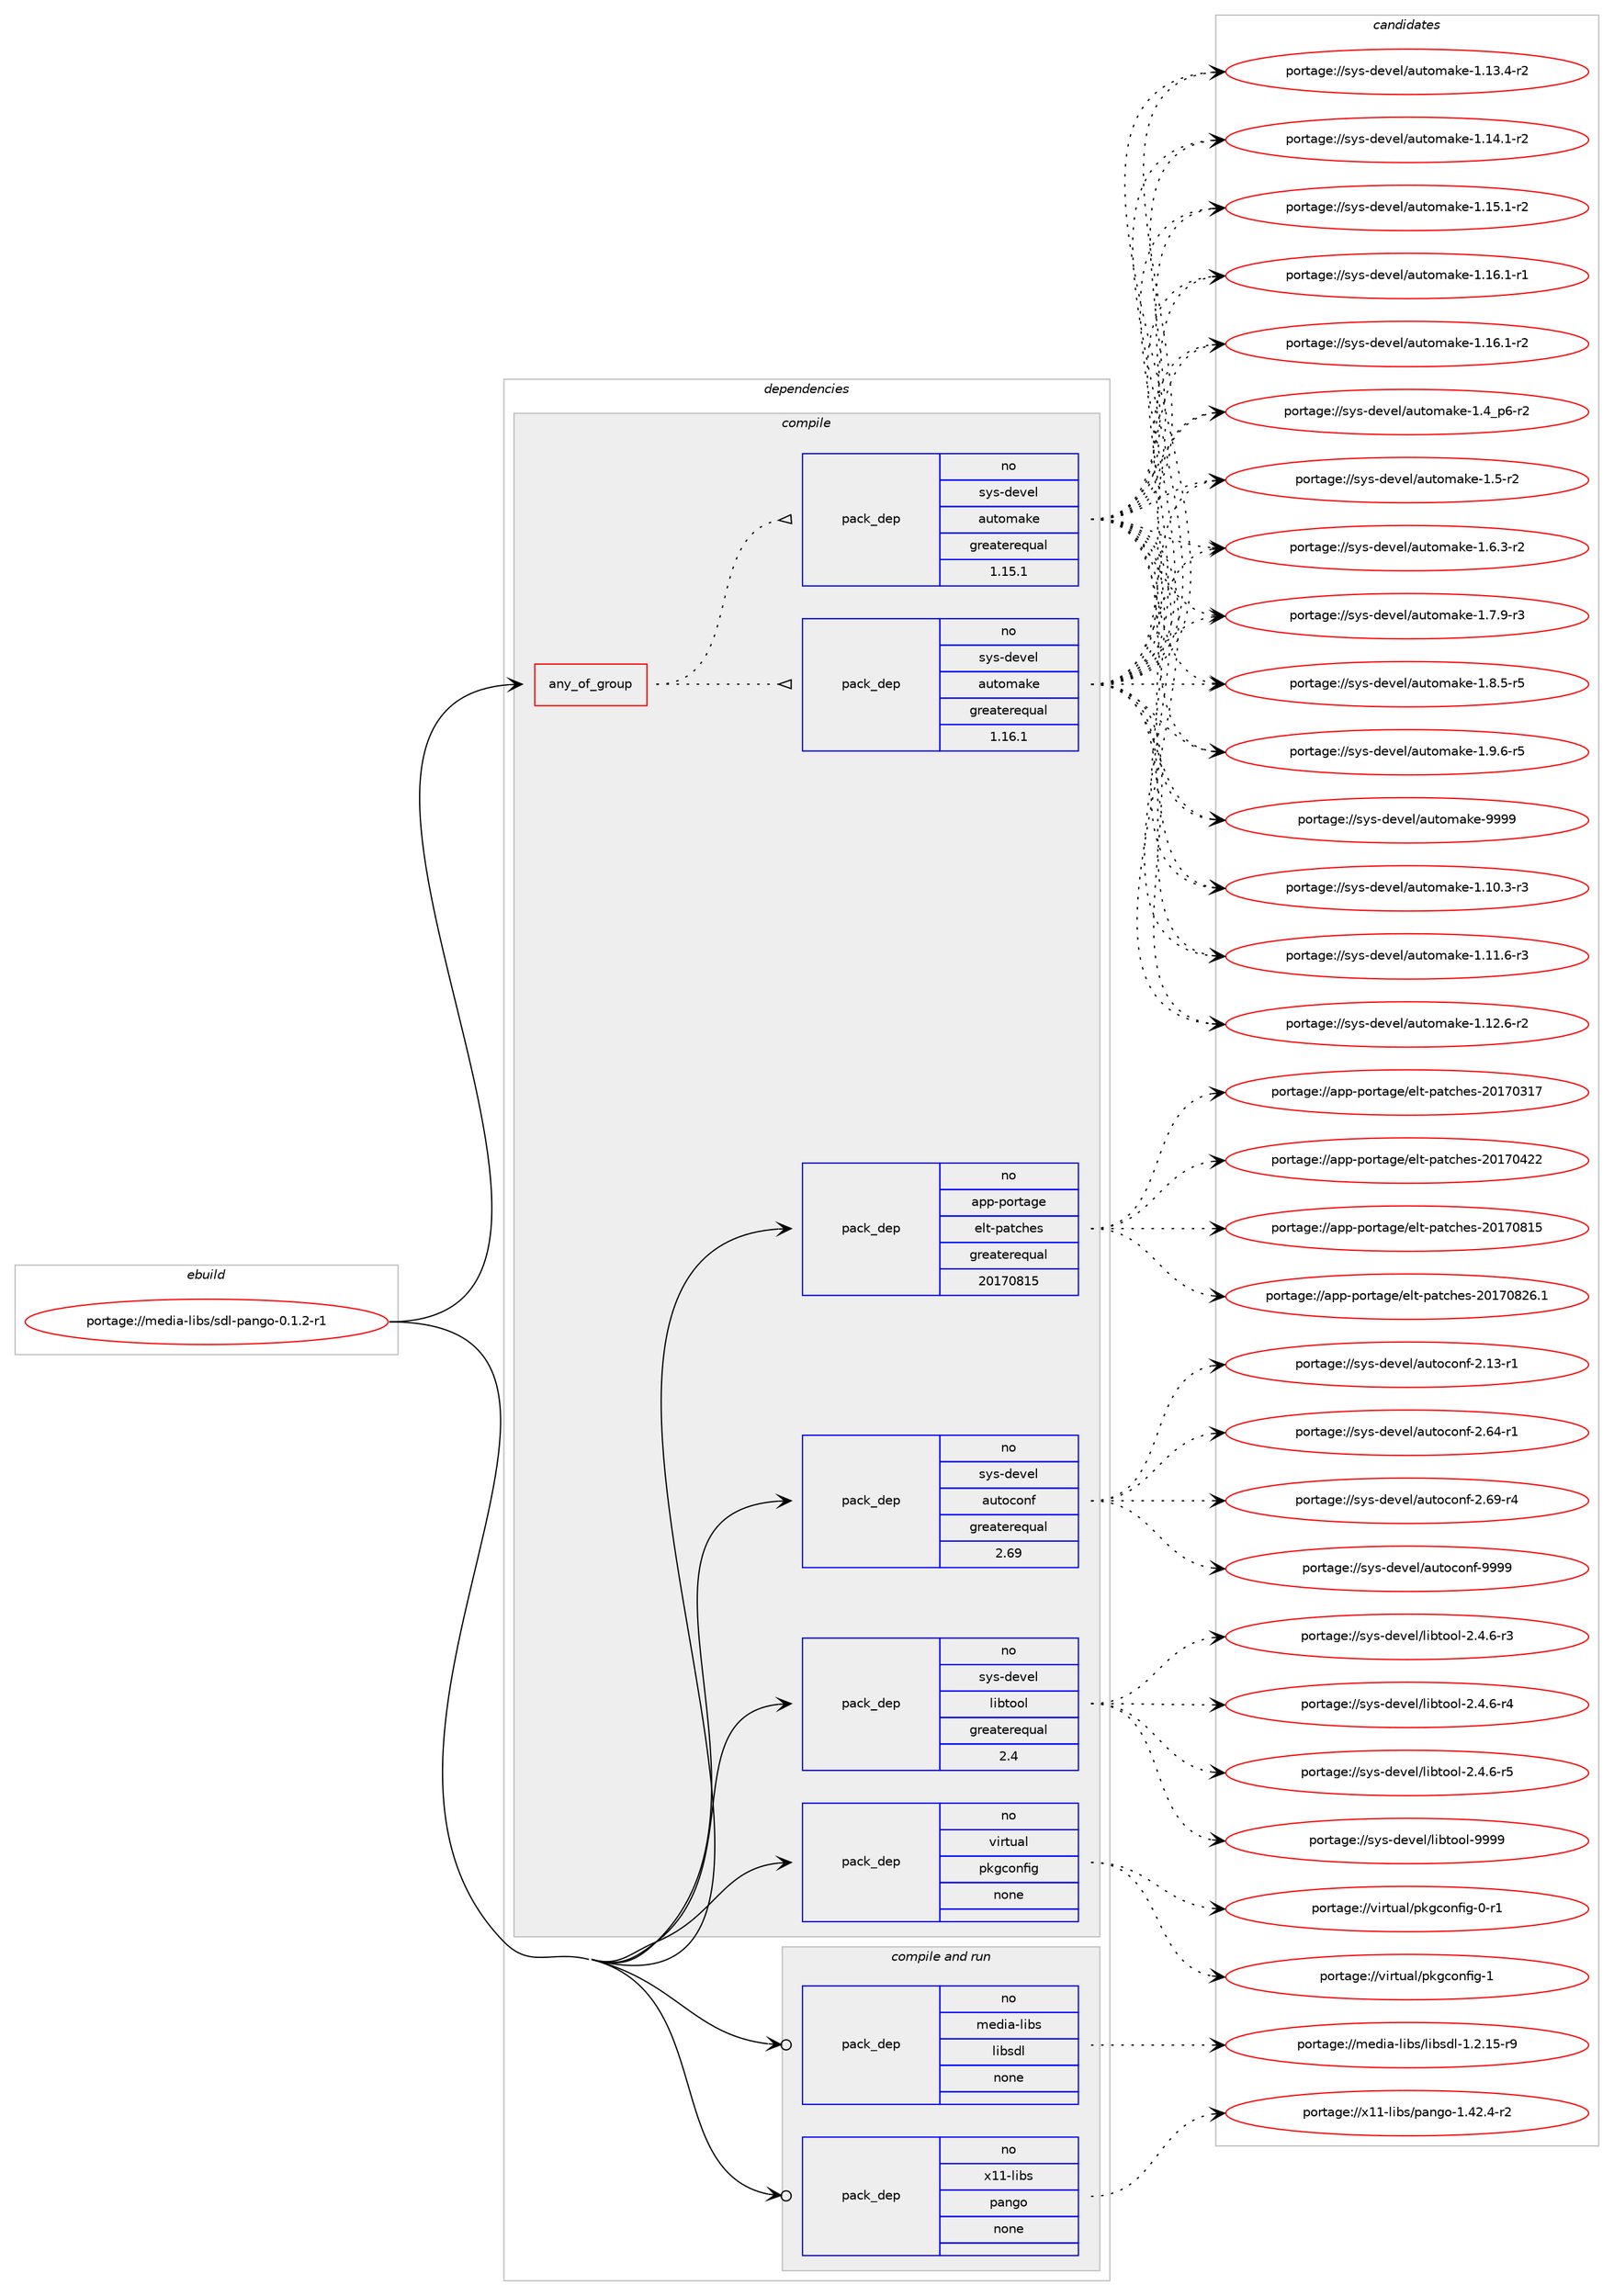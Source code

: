 digraph prolog {

# *************
# Graph options
# *************

newrank=true;
concentrate=true;
compound=true;
graph [rankdir=LR,fontname=Helvetica,fontsize=10,ranksep=1.5];#, ranksep=2.5, nodesep=0.2];
edge  [arrowhead=vee];
node  [fontname=Helvetica,fontsize=10];

# **********
# The ebuild
# **********

subgraph cluster_leftcol {
color=gray;
rank=same;
label=<<i>ebuild</i>>;
id [label="portage://media-libs/sdl-pango-0.1.2-r1", color=red, width=4, href="../media-libs/sdl-pango-0.1.2-r1.svg"];
}

# ****************
# The dependencies
# ****************

subgraph cluster_midcol {
color=gray;
label=<<i>dependencies</i>>;
subgraph cluster_compile {
fillcolor="#eeeeee";
style=filled;
label=<<i>compile</i>>;
subgraph any5197 {
dependency324606 [label=<<TABLE BORDER="0" CELLBORDER="1" CELLSPACING="0" CELLPADDING="4"><TR><TD CELLPADDING="10">any_of_group</TD></TR></TABLE>>, shape=none, color=red];subgraph pack238089 {
dependency324607 [label=<<TABLE BORDER="0" CELLBORDER="1" CELLSPACING="0" CELLPADDING="4" WIDTH="220"><TR><TD ROWSPAN="6" CELLPADDING="30">pack_dep</TD></TR><TR><TD WIDTH="110">no</TD></TR><TR><TD>sys-devel</TD></TR><TR><TD>automake</TD></TR><TR><TD>greaterequal</TD></TR><TR><TD>1.16.1</TD></TR></TABLE>>, shape=none, color=blue];
}
dependency324606:e -> dependency324607:w [weight=20,style="dotted",arrowhead="oinv"];
subgraph pack238090 {
dependency324608 [label=<<TABLE BORDER="0" CELLBORDER="1" CELLSPACING="0" CELLPADDING="4" WIDTH="220"><TR><TD ROWSPAN="6" CELLPADDING="30">pack_dep</TD></TR><TR><TD WIDTH="110">no</TD></TR><TR><TD>sys-devel</TD></TR><TR><TD>automake</TD></TR><TR><TD>greaterequal</TD></TR><TR><TD>1.15.1</TD></TR></TABLE>>, shape=none, color=blue];
}
dependency324606:e -> dependency324608:w [weight=20,style="dotted",arrowhead="oinv"];
}
id:e -> dependency324606:w [weight=20,style="solid",arrowhead="vee"];
subgraph pack238091 {
dependency324609 [label=<<TABLE BORDER="0" CELLBORDER="1" CELLSPACING="0" CELLPADDING="4" WIDTH="220"><TR><TD ROWSPAN="6" CELLPADDING="30">pack_dep</TD></TR><TR><TD WIDTH="110">no</TD></TR><TR><TD>app-portage</TD></TR><TR><TD>elt-patches</TD></TR><TR><TD>greaterequal</TD></TR><TR><TD>20170815</TD></TR></TABLE>>, shape=none, color=blue];
}
id:e -> dependency324609:w [weight=20,style="solid",arrowhead="vee"];
subgraph pack238092 {
dependency324610 [label=<<TABLE BORDER="0" CELLBORDER="1" CELLSPACING="0" CELLPADDING="4" WIDTH="220"><TR><TD ROWSPAN="6" CELLPADDING="30">pack_dep</TD></TR><TR><TD WIDTH="110">no</TD></TR><TR><TD>sys-devel</TD></TR><TR><TD>autoconf</TD></TR><TR><TD>greaterequal</TD></TR><TR><TD>2.69</TD></TR></TABLE>>, shape=none, color=blue];
}
id:e -> dependency324610:w [weight=20,style="solid",arrowhead="vee"];
subgraph pack238093 {
dependency324611 [label=<<TABLE BORDER="0" CELLBORDER="1" CELLSPACING="0" CELLPADDING="4" WIDTH="220"><TR><TD ROWSPAN="6" CELLPADDING="30">pack_dep</TD></TR><TR><TD WIDTH="110">no</TD></TR><TR><TD>sys-devel</TD></TR><TR><TD>libtool</TD></TR><TR><TD>greaterequal</TD></TR><TR><TD>2.4</TD></TR></TABLE>>, shape=none, color=blue];
}
id:e -> dependency324611:w [weight=20,style="solid",arrowhead="vee"];
subgraph pack238094 {
dependency324612 [label=<<TABLE BORDER="0" CELLBORDER="1" CELLSPACING="0" CELLPADDING="4" WIDTH="220"><TR><TD ROWSPAN="6" CELLPADDING="30">pack_dep</TD></TR><TR><TD WIDTH="110">no</TD></TR><TR><TD>virtual</TD></TR><TR><TD>pkgconfig</TD></TR><TR><TD>none</TD></TR><TR><TD></TD></TR></TABLE>>, shape=none, color=blue];
}
id:e -> dependency324612:w [weight=20,style="solid",arrowhead="vee"];
}
subgraph cluster_compileandrun {
fillcolor="#eeeeee";
style=filled;
label=<<i>compile and run</i>>;
subgraph pack238095 {
dependency324613 [label=<<TABLE BORDER="0" CELLBORDER="1" CELLSPACING="0" CELLPADDING="4" WIDTH="220"><TR><TD ROWSPAN="6" CELLPADDING="30">pack_dep</TD></TR><TR><TD WIDTH="110">no</TD></TR><TR><TD>media-libs</TD></TR><TR><TD>libsdl</TD></TR><TR><TD>none</TD></TR><TR><TD></TD></TR></TABLE>>, shape=none, color=blue];
}
id:e -> dependency324613:w [weight=20,style="solid",arrowhead="odotvee"];
subgraph pack238096 {
dependency324614 [label=<<TABLE BORDER="0" CELLBORDER="1" CELLSPACING="0" CELLPADDING="4" WIDTH="220"><TR><TD ROWSPAN="6" CELLPADDING="30">pack_dep</TD></TR><TR><TD WIDTH="110">no</TD></TR><TR><TD>x11-libs</TD></TR><TR><TD>pango</TD></TR><TR><TD>none</TD></TR><TR><TD></TD></TR></TABLE>>, shape=none, color=blue];
}
id:e -> dependency324614:w [weight=20,style="solid",arrowhead="odotvee"];
}
subgraph cluster_run {
fillcolor="#eeeeee";
style=filled;
label=<<i>run</i>>;
}
}

# **************
# The candidates
# **************

subgraph cluster_choices {
rank=same;
color=gray;
label=<<i>candidates</i>>;

subgraph choice238089 {
color=black;
nodesep=1;
choiceportage11512111545100101118101108479711711611110997107101454946494846514511451 [label="portage://sys-devel/automake-1.10.3-r3", color=red, width=4,href="../sys-devel/automake-1.10.3-r3.svg"];
choiceportage11512111545100101118101108479711711611110997107101454946494946544511451 [label="portage://sys-devel/automake-1.11.6-r3", color=red, width=4,href="../sys-devel/automake-1.11.6-r3.svg"];
choiceportage11512111545100101118101108479711711611110997107101454946495046544511450 [label="portage://sys-devel/automake-1.12.6-r2", color=red, width=4,href="../sys-devel/automake-1.12.6-r2.svg"];
choiceportage11512111545100101118101108479711711611110997107101454946495146524511450 [label="portage://sys-devel/automake-1.13.4-r2", color=red, width=4,href="../sys-devel/automake-1.13.4-r2.svg"];
choiceportage11512111545100101118101108479711711611110997107101454946495246494511450 [label="portage://sys-devel/automake-1.14.1-r2", color=red, width=4,href="../sys-devel/automake-1.14.1-r2.svg"];
choiceportage11512111545100101118101108479711711611110997107101454946495346494511450 [label="portage://sys-devel/automake-1.15.1-r2", color=red, width=4,href="../sys-devel/automake-1.15.1-r2.svg"];
choiceportage11512111545100101118101108479711711611110997107101454946495446494511449 [label="portage://sys-devel/automake-1.16.1-r1", color=red, width=4,href="../sys-devel/automake-1.16.1-r1.svg"];
choiceportage11512111545100101118101108479711711611110997107101454946495446494511450 [label="portage://sys-devel/automake-1.16.1-r2", color=red, width=4,href="../sys-devel/automake-1.16.1-r2.svg"];
choiceportage115121115451001011181011084797117116111109971071014549465295112544511450 [label="portage://sys-devel/automake-1.4_p6-r2", color=red, width=4,href="../sys-devel/automake-1.4_p6-r2.svg"];
choiceportage11512111545100101118101108479711711611110997107101454946534511450 [label="portage://sys-devel/automake-1.5-r2", color=red, width=4,href="../sys-devel/automake-1.5-r2.svg"];
choiceportage115121115451001011181011084797117116111109971071014549465446514511450 [label="portage://sys-devel/automake-1.6.3-r2", color=red, width=4,href="../sys-devel/automake-1.6.3-r2.svg"];
choiceportage115121115451001011181011084797117116111109971071014549465546574511451 [label="portage://sys-devel/automake-1.7.9-r3", color=red, width=4,href="../sys-devel/automake-1.7.9-r3.svg"];
choiceportage115121115451001011181011084797117116111109971071014549465646534511453 [label="portage://sys-devel/automake-1.8.5-r5", color=red, width=4,href="../sys-devel/automake-1.8.5-r5.svg"];
choiceportage115121115451001011181011084797117116111109971071014549465746544511453 [label="portage://sys-devel/automake-1.9.6-r5", color=red, width=4,href="../sys-devel/automake-1.9.6-r5.svg"];
choiceportage115121115451001011181011084797117116111109971071014557575757 [label="portage://sys-devel/automake-9999", color=red, width=4,href="../sys-devel/automake-9999.svg"];
dependency324607:e -> choiceportage11512111545100101118101108479711711611110997107101454946494846514511451:w [style=dotted,weight="100"];
dependency324607:e -> choiceportage11512111545100101118101108479711711611110997107101454946494946544511451:w [style=dotted,weight="100"];
dependency324607:e -> choiceportage11512111545100101118101108479711711611110997107101454946495046544511450:w [style=dotted,weight="100"];
dependency324607:e -> choiceportage11512111545100101118101108479711711611110997107101454946495146524511450:w [style=dotted,weight="100"];
dependency324607:e -> choiceportage11512111545100101118101108479711711611110997107101454946495246494511450:w [style=dotted,weight="100"];
dependency324607:e -> choiceportage11512111545100101118101108479711711611110997107101454946495346494511450:w [style=dotted,weight="100"];
dependency324607:e -> choiceportage11512111545100101118101108479711711611110997107101454946495446494511449:w [style=dotted,weight="100"];
dependency324607:e -> choiceportage11512111545100101118101108479711711611110997107101454946495446494511450:w [style=dotted,weight="100"];
dependency324607:e -> choiceportage115121115451001011181011084797117116111109971071014549465295112544511450:w [style=dotted,weight="100"];
dependency324607:e -> choiceportage11512111545100101118101108479711711611110997107101454946534511450:w [style=dotted,weight="100"];
dependency324607:e -> choiceportage115121115451001011181011084797117116111109971071014549465446514511450:w [style=dotted,weight="100"];
dependency324607:e -> choiceportage115121115451001011181011084797117116111109971071014549465546574511451:w [style=dotted,weight="100"];
dependency324607:e -> choiceportage115121115451001011181011084797117116111109971071014549465646534511453:w [style=dotted,weight="100"];
dependency324607:e -> choiceportage115121115451001011181011084797117116111109971071014549465746544511453:w [style=dotted,weight="100"];
dependency324607:e -> choiceportage115121115451001011181011084797117116111109971071014557575757:w [style=dotted,weight="100"];
}
subgraph choice238090 {
color=black;
nodesep=1;
choiceportage11512111545100101118101108479711711611110997107101454946494846514511451 [label="portage://sys-devel/automake-1.10.3-r3", color=red, width=4,href="../sys-devel/automake-1.10.3-r3.svg"];
choiceportage11512111545100101118101108479711711611110997107101454946494946544511451 [label="portage://sys-devel/automake-1.11.6-r3", color=red, width=4,href="../sys-devel/automake-1.11.6-r3.svg"];
choiceportage11512111545100101118101108479711711611110997107101454946495046544511450 [label="portage://sys-devel/automake-1.12.6-r2", color=red, width=4,href="../sys-devel/automake-1.12.6-r2.svg"];
choiceportage11512111545100101118101108479711711611110997107101454946495146524511450 [label="portage://sys-devel/automake-1.13.4-r2", color=red, width=4,href="../sys-devel/automake-1.13.4-r2.svg"];
choiceportage11512111545100101118101108479711711611110997107101454946495246494511450 [label="portage://sys-devel/automake-1.14.1-r2", color=red, width=4,href="../sys-devel/automake-1.14.1-r2.svg"];
choiceportage11512111545100101118101108479711711611110997107101454946495346494511450 [label="portage://sys-devel/automake-1.15.1-r2", color=red, width=4,href="../sys-devel/automake-1.15.1-r2.svg"];
choiceportage11512111545100101118101108479711711611110997107101454946495446494511449 [label="portage://sys-devel/automake-1.16.1-r1", color=red, width=4,href="../sys-devel/automake-1.16.1-r1.svg"];
choiceportage11512111545100101118101108479711711611110997107101454946495446494511450 [label="portage://sys-devel/automake-1.16.1-r2", color=red, width=4,href="../sys-devel/automake-1.16.1-r2.svg"];
choiceportage115121115451001011181011084797117116111109971071014549465295112544511450 [label="portage://sys-devel/automake-1.4_p6-r2", color=red, width=4,href="../sys-devel/automake-1.4_p6-r2.svg"];
choiceportage11512111545100101118101108479711711611110997107101454946534511450 [label="portage://sys-devel/automake-1.5-r2", color=red, width=4,href="../sys-devel/automake-1.5-r2.svg"];
choiceportage115121115451001011181011084797117116111109971071014549465446514511450 [label="portage://sys-devel/automake-1.6.3-r2", color=red, width=4,href="../sys-devel/automake-1.6.3-r2.svg"];
choiceportage115121115451001011181011084797117116111109971071014549465546574511451 [label="portage://sys-devel/automake-1.7.9-r3", color=red, width=4,href="../sys-devel/automake-1.7.9-r3.svg"];
choiceportage115121115451001011181011084797117116111109971071014549465646534511453 [label="portage://sys-devel/automake-1.8.5-r5", color=red, width=4,href="../sys-devel/automake-1.8.5-r5.svg"];
choiceportage115121115451001011181011084797117116111109971071014549465746544511453 [label="portage://sys-devel/automake-1.9.6-r5", color=red, width=4,href="../sys-devel/automake-1.9.6-r5.svg"];
choiceportage115121115451001011181011084797117116111109971071014557575757 [label="portage://sys-devel/automake-9999", color=red, width=4,href="../sys-devel/automake-9999.svg"];
dependency324608:e -> choiceportage11512111545100101118101108479711711611110997107101454946494846514511451:w [style=dotted,weight="100"];
dependency324608:e -> choiceportage11512111545100101118101108479711711611110997107101454946494946544511451:w [style=dotted,weight="100"];
dependency324608:e -> choiceportage11512111545100101118101108479711711611110997107101454946495046544511450:w [style=dotted,weight="100"];
dependency324608:e -> choiceportage11512111545100101118101108479711711611110997107101454946495146524511450:w [style=dotted,weight="100"];
dependency324608:e -> choiceportage11512111545100101118101108479711711611110997107101454946495246494511450:w [style=dotted,weight="100"];
dependency324608:e -> choiceportage11512111545100101118101108479711711611110997107101454946495346494511450:w [style=dotted,weight="100"];
dependency324608:e -> choiceportage11512111545100101118101108479711711611110997107101454946495446494511449:w [style=dotted,weight="100"];
dependency324608:e -> choiceportage11512111545100101118101108479711711611110997107101454946495446494511450:w [style=dotted,weight="100"];
dependency324608:e -> choiceportage115121115451001011181011084797117116111109971071014549465295112544511450:w [style=dotted,weight="100"];
dependency324608:e -> choiceportage11512111545100101118101108479711711611110997107101454946534511450:w [style=dotted,weight="100"];
dependency324608:e -> choiceportage115121115451001011181011084797117116111109971071014549465446514511450:w [style=dotted,weight="100"];
dependency324608:e -> choiceportage115121115451001011181011084797117116111109971071014549465546574511451:w [style=dotted,weight="100"];
dependency324608:e -> choiceportage115121115451001011181011084797117116111109971071014549465646534511453:w [style=dotted,weight="100"];
dependency324608:e -> choiceportage115121115451001011181011084797117116111109971071014549465746544511453:w [style=dotted,weight="100"];
dependency324608:e -> choiceportage115121115451001011181011084797117116111109971071014557575757:w [style=dotted,weight="100"];
}
subgraph choice238091 {
color=black;
nodesep=1;
choiceportage97112112451121111141169710310147101108116451129711699104101115455048495548514955 [label="portage://app-portage/elt-patches-20170317", color=red, width=4,href="../app-portage/elt-patches-20170317.svg"];
choiceportage97112112451121111141169710310147101108116451129711699104101115455048495548525050 [label="portage://app-portage/elt-patches-20170422", color=red, width=4,href="../app-portage/elt-patches-20170422.svg"];
choiceportage97112112451121111141169710310147101108116451129711699104101115455048495548564953 [label="portage://app-portage/elt-patches-20170815", color=red, width=4,href="../app-portage/elt-patches-20170815.svg"];
choiceportage971121124511211111411697103101471011081164511297116991041011154550484955485650544649 [label="portage://app-portage/elt-patches-20170826.1", color=red, width=4,href="../app-portage/elt-patches-20170826.1.svg"];
dependency324609:e -> choiceportage97112112451121111141169710310147101108116451129711699104101115455048495548514955:w [style=dotted,weight="100"];
dependency324609:e -> choiceportage97112112451121111141169710310147101108116451129711699104101115455048495548525050:w [style=dotted,weight="100"];
dependency324609:e -> choiceportage97112112451121111141169710310147101108116451129711699104101115455048495548564953:w [style=dotted,weight="100"];
dependency324609:e -> choiceportage971121124511211111411697103101471011081164511297116991041011154550484955485650544649:w [style=dotted,weight="100"];
}
subgraph choice238092 {
color=black;
nodesep=1;
choiceportage1151211154510010111810110847971171161119911111010245504649514511449 [label="portage://sys-devel/autoconf-2.13-r1", color=red, width=4,href="../sys-devel/autoconf-2.13-r1.svg"];
choiceportage1151211154510010111810110847971171161119911111010245504654524511449 [label="portage://sys-devel/autoconf-2.64-r1", color=red, width=4,href="../sys-devel/autoconf-2.64-r1.svg"];
choiceportage1151211154510010111810110847971171161119911111010245504654574511452 [label="portage://sys-devel/autoconf-2.69-r4", color=red, width=4,href="../sys-devel/autoconf-2.69-r4.svg"];
choiceportage115121115451001011181011084797117116111991111101024557575757 [label="portage://sys-devel/autoconf-9999", color=red, width=4,href="../sys-devel/autoconf-9999.svg"];
dependency324610:e -> choiceportage1151211154510010111810110847971171161119911111010245504649514511449:w [style=dotted,weight="100"];
dependency324610:e -> choiceportage1151211154510010111810110847971171161119911111010245504654524511449:w [style=dotted,weight="100"];
dependency324610:e -> choiceportage1151211154510010111810110847971171161119911111010245504654574511452:w [style=dotted,weight="100"];
dependency324610:e -> choiceportage115121115451001011181011084797117116111991111101024557575757:w [style=dotted,weight="100"];
}
subgraph choice238093 {
color=black;
nodesep=1;
choiceportage1151211154510010111810110847108105981161111111084550465246544511451 [label="portage://sys-devel/libtool-2.4.6-r3", color=red, width=4,href="../sys-devel/libtool-2.4.6-r3.svg"];
choiceportage1151211154510010111810110847108105981161111111084550465246544511452 [label="portage://sys-devel/libtool-2.4.6-r4", color=red, width=4,href="../sys-devel/libtool-2.4.6-r4.svg"];
choiceportage1151211154510010111810110847108105981161111111084550465246544511453 [label="portage://sys-devel/libtool-2.4.6-r5", color=red, width=4,href="../sys-devel/libtool-2.4.6-r5.svg"];
choiceportage1151211154510010111810110847108105981161111111084557575757 [label="portage://sys-devel/libtool-9999", color=red, width=4,href="../sys-devel/libtool-9999.svg"];
dependency324611:e -> choiceportage1151211154510010111810110847108105981161111111084550465246544511451:w [style=dotted,weight="100"];
dependency324611:e -> choiceportage1151211154510010111810110847108105981161111111084550465246544511452:w [style=dotted,weight="100"];
dependency324611:e -> choiceportage1151211154510010111810110847108105981161111111084550465246544511453:w [style=dotted,weight="100"];
dependency324611:e -> choiceportage1151211154510010111810110847108105981161111111084557575757:w [style=dotted,weight="100"];
}
subgraph choice238094 {
color=black;
nodesep=1;
choiceportage11810511411611797108471121071039911111010210510345484511449 [label="portage://virtual/pkgconfig-0-r1", color=red, width=4,href="../virtual/pkgconfig-0-r1.svg"];
choiceportage1181051141161179710847112107103991111101021051034549 [label="portage://virtual/pkgconfig-1", color=red, width=4,href="../virtual/pkgconfig-1.svg"];
dependency324612:e -> choiceportage11810511411611797108471121071039911111010210510345484511449:w [style=dotted,weight="100"];
dependency324612:e -> choiceportage1181051141161179710847112107103991111101021051034549:w [style=dotted,weight="100"];
}
subgraph choice238095 {
color=black;
nodesep=1;
choiceportage1091011001059745108105981154710810598115100108454946504649534511457 [label="portage://media-libs/libsdl-1.2.15-r9", color=red, width=4,href="../media-libs/libsdl-1.2.15-r9.svg"];
dependency324613:e -> choiceportage1091011001059745108105981154710810598115100108454946504649534511457:w [style=dotted,weight="100"];
}
subgraph choice238096 {
color=black;
nodesep=1;
choiceportage120494945108105981154711297110103111454946525046524511450 [label="portage://x11-libs/pango-1.42.4-r2", color=red, width=4,href="../x11-libs/pango-1.42.4-r2.svg"];
dependency324614:e -> choiceportage120494945108105981154711297110103111454946525046524511450:w [style=dotted,weight="100"];
}
}

}
